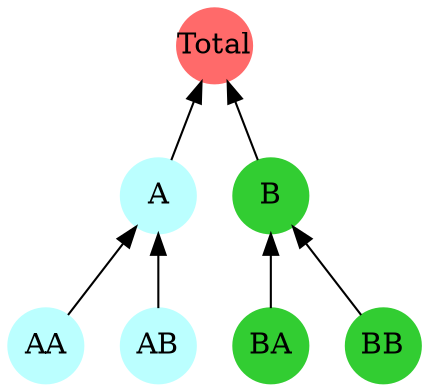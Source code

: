 digraph tree{
  
  graph[overlap = true,fontsize=14]
  
  node[shape=circle,fixedsize=true,width=0.5,style=filled,color=".7 .3 1.0"]
  Total;A;B;AA;AB;BA;"BB"
  
  Total[color="indianred1"]
  A[color="paleturquoise1"]
  B[color="limegreen"]
  
  AA[color="paleturquoise1"]
  AB[color="paleturquoise1"]
  BA[color="limegreen"]
  "BB"[color="limegreen"]
  
  Total->A[dir=back]
  Total->B[dir=back]
  
  A->AA[dir=back]
  A->AB[dir=back]
  
  B->BA[dir=back]
  B->"BB"[dir=back]
}